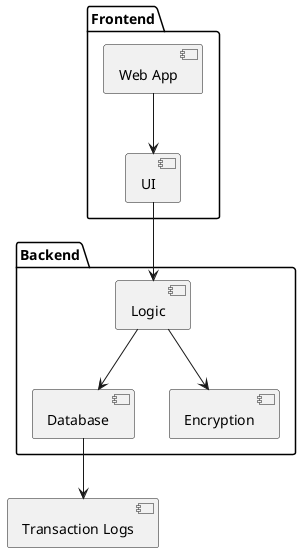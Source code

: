 @startuml
package Frontend {
  [Web App] --> [UI]
}

package Backend {
  [Logic] --> [Database]
  [Logic] --> [Encryption]
}

[UI] --> [Logic]
[Database] --> [Transaction Logs]
@enduml
